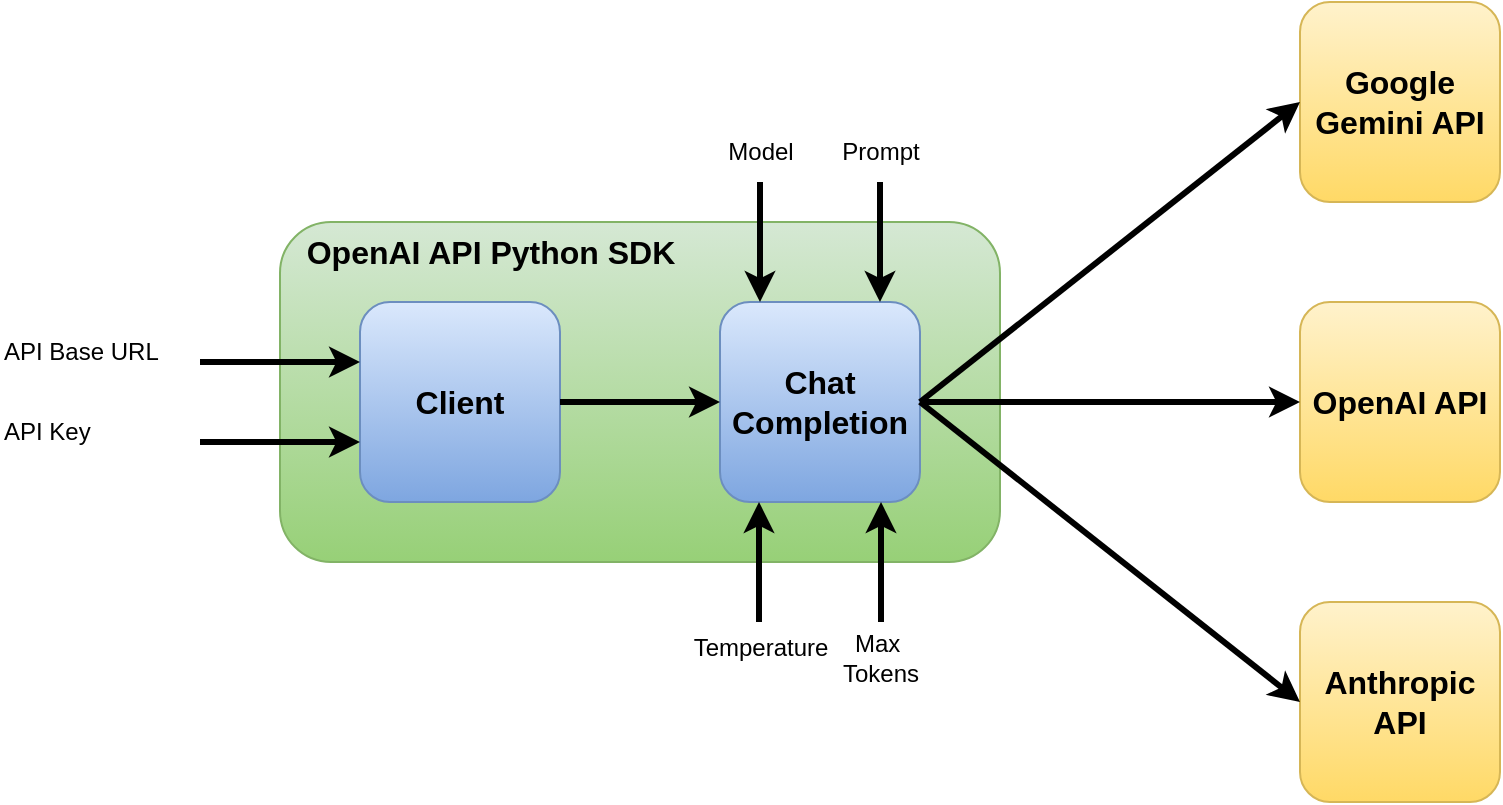 <mxfile version="28.0.6" pages="2">
  <diagram name="02_03" id="4pSnxCywMn2dHEvHKh68">
    <mxGraphModel dx="2066" dy="1219" grid="0" gridSize="10" guides="1" tooltips="1" connect="1" arrows="1" fold="1" page="0" pageScale="1" pageWidth="850" pageHeight="1100" math="0" shadow="0">
      <root>
        <mxCell id="0" />
        <mxCell id="1" parent="0" />
        <mxCell id="ihB--obx9Py-hMWpv6Wk-16" value="" style="rounded=1;whiteSpace=wrap;html=1;fillColor=#d5e8d4;gradientColor=#97d077;strokeColor=#82b366;" vertex="1" parent="1">
          <mxGeometry x="390" y="410" width="360" height="170" as="geometry" />
        </mxCell>
        <mxCell id="ihB--obx9Py-hMWpv6Wk-1" value="&lt;b&gt;&lt;font style=&quot;font-size: 16px;&quot;&gt;Client&lt;/font&gt;&lt;/b&gt;" style="rounded=1;whiteSpace=wrap;html=1;aspect=fixed;fillColor=#dae8fc;gradientColor=#7ea6e0;strokeColor=#6c8ebf;" vertex="1" parent="1">
          <mxGeometry x="430" y="450" width="100" height="100" as="geometry" />
        </mxCell>
        <mxCell id="ihB--obx9Py-hMWpv6Wk-2" value="&lt;b&gt;&lt;font style=&quot;font-size: 16px;&quot;&gt;Chat Completion&lt;/font&gt;&lt;/b&gt;" style="rounded=1;whiteSpace=wrap;html=1;aspect=fixed;fillColor=#dae8fc;gradientColor=#7ea6e0;strokeColor=#6c8ebf;" vertex="1" parent="1">
          <mxGeometry x="610" y="450" width="100" height="100" as="geometry" />
        </mxCell>
        <mxCell id="ihB--obx9Py-hMWpv6Wk-3" value="" style="endArrow=classic;html=1;rounded=0;strokeWidth=3;" edge="1" parent="1">
          <mxGeometry width="50" height="50" relative="1" as="geometry">
            <mxPoint x="350" y="480" as="sourcePoint" />
            <mxPoint x="430" y="480" as="targetPoint" />
          </mxGeometry>
        </mxCell>
        <mxCell id="ihB--obx9Py-hMWpv6Wk-4" value="" style="endArrow=classic;html=1;rounded=0;strokeWidth=3;" edge="1" parent="1">
          <mxGeometry width="50" height="50" relative="1" as="geometry">
            <mxPoint x="350" y="520" as="sourcePoint" />
            <mxPoint x="430" y="520" as="targetPoint" />
          </mxGeometry>
        </mxCell>
        <mxCell id="ihB--obx9Py-hMWpv6Wk-5" value="API Base URL" style="text;html=1;align=left;verticalAlign=middle;resizable=0;points=[];autosize=1;strokeColor=none;fillColor=none;" vertex="1" parent="1">
          <mxGeometry x="250" y="460" width="100" height="30" as="geometry" />
        </mxCell>
        <mxCell id="ihB--obx9Py-hMWpv6Wk-6" value="API Key" style="text;html=1;align=left;verticalAlign=middle;resizable=0;points=[];autosize=1;strokeColor=none;fillColor=none;" vertex="1" parent="1">
          <mxGeometry x="250" y="500" width="70" height="30" as="geometry" />
        </mxCell>
        <mxCell id="ihB--obx9Py-hMWpv6Wk-7" value="" style="endArrow=classic;html=1;rounded=0;strokeWidth=3;" edge="1" parent="1">
          <mxGeometry width="50" height="50" relative="1" as="geometry">
            <mxPoint x="530" y="500" as="sourcePoint" />
            <mxPoint x="610" y="500" as="targetPoint" />
          </mxGeometry>
        </mxCell>
        <mxCell id="ihB--obx9Py-hMWpv6Wk-8" value="" style="endArrow=classic;html=1;rounded=0;strokeWidth=3;" edge="1" parent="1">
          <mxGeometry width="50" height="50" relative="1" as="geometry">
            <mxPoint x="630" y="390" as="sourcePoint" />
            <mxPoint x="630" y="450" as="targetPoint" />
          </mxGeometry>
        </mxCell>
        <mxCell id="ihB--obx9Py-hMWpv6Wk-9" value="Model" style="text;html=1;align=center;verticalAlign=middle;resizable=0;points=[];autosize=1;strokeColor=none;fillColor=none;" vertex="1" parent="1">
          <mxGeometry x="600" y="360" width="60" height="30" as="geometry" />
        </mxCell>
        <mxCell id="ihB--obx9Py-hMWpv6Wk-10" value="" style="endArrow=classic;html=1;rounded=0;strokeWidth=3;" edge="1" parent="1">
          <mxGeometry width="50" height="50" relative="1" as="geometry">
            <mxPoint x="690" y="390" as="sourcePoint" />
            <mxPoint x="690" y="450" as="targetPoint" />
          </mxGeometry>
        </mxCell>
        <mxCell id="ihB--obx9Py-hMWpv6Wk-11" value="Prompt" style="text;html=1;align=center;verticalAlign=middle;resizable=0;points=[];autosize=1;strokeColor=none;fillColor=none;" vertex="1" parent="1">
          <mxGeometry x="660" y="360" width="60" height="30" as="geometry" />
        </mxCell>
        <mxCell id="ihB--obx9Py-hMWpv6Wk-12" value="" style="endArrow=classic;html=1;rounded=0;strokeWidth=3;" edge="1" parent="1">
          <mxGeometry width="50" height="50" relative="1" as="geometry">
            <mxPoint x="690.5" y="610" as="sourcePoint" />
            <mxPoint x="690.5" y="550" as="targetPoint" />
          </mxGeometry>
        </mxCell>
        <mxCell id="ihB--obx9Py-hMWpv6Wk-13" value="" style="endArrow=classic;html=1;rounded=0;strokeWidth=3;" edge="1" parent="1">
          <mxGeometry width="50" height="50" relative="1" as="geometry">
            <mxPoint x="629.5" y="610" as="sourcePoint" />
            <mxPoint x="629.5" y="550" as="targetPoint" />
          </mxGeometry>
        </mxCell>
        <mxCell id="ihB--obx9Py-hMWpv6Wk-14" value="Temperature" style="text;html=1;align=center;verticalAlign=middle;resizable=0;points=[];autosize=1;strokeColor=none;fillColor=none;" vertex="1" parent="1">
          <mxGeometry x="585" y="608" width="90" height="30" as="geometry" />
        </mxCell>
        <mxCell id="ihB--obx9Py-hMWpv6Wk-15" value="Max&amp;nbsp;&lt;div&gt;Tokens&lt;/div&gt;" style="text;html=1;align=center;verticalAlign=middle;resizable=0;points=[];autosize=1;strokeColor=none;fillColor=none;" vertex="1" parent="1">
          <mxGeometry x="660" y="608" width="60" height="40" as="geometry" />
        </mxCell>
        <mxCell id="ihB--obx9Py-hMWpv6Wk-17" value="&lt;b&gt;&lt;font style=&quot;font-size: 16px;&quot;&gt;OpenAI API Python SDK&lt;/font&gt;&lt;/b&gt;" style="text;html=1;align=center;verticalAlign=middle;resizable=0;points=[];autosize=1;strokeColor=none;fillColor=none;" vertex="1" parent="1">
          <mxGeometry x="390" y="410" width="210" height="30" as="geometry" />
        </mxCell>
        <mxCell id="ihB--obx9Py-hMWpv6Wk-19" value="&lt;span style=&quot;font-size: 16px;&quot;&gt;&lt;b&gt;Google Gemini API&lt;/b&gt;&lt;/span&gt;" style="rounded=1;whiteSpace=wrap;html=1;aspect=fixed;fillColor=#fff2cc;gradientColor=#ffd966;strokeColor=#d6b656;" vertex="1" parent="1">
          <mxGeometry x="900" y="300" width="100" height="100" as="geometry" />
        </mxCell>
        <mxCell id="ihB--obx9Py-hMWpv6Wk-20" value="&lt;b&gt;&lt;font style=&quot;font-size: 16px;&quot;&gt;OpenAI API&lt;/font&gt;&lt;/b&gt;" style="rounded=1;whiteSpace=wrap;html=1;aspect=fixed;fillColor=#fff2cc;gradientColor=#ffd966;strokeColor=#d6b656;" vertex="1" parent="1">
          <mxGeometry x="900" y="450" width="100" height="100" as="geometry" />
        </mxCell>
        <mxCell id="ihB--obx9Py-hMWpv6Wk-21" value="&lt;b&gt;&lt;font style=&quot;font-size: 16px;&quot;&gt;Anthropic API&lt;/font&gt;&lt;/b&gt;" style="rounded=1;whiteSpace=wrap;html=1;aspect=fixed;fillColor=#fff2cc;gradientColor=#ffd966;strokeColor=#d6b656;" vertex="1" parent="1">
          <mxGeometry x="900" y="600" width="100" height="100" as="geometry" />
        </mxCell>
        <mxCell id="ihB--obx9Py-hMWpv6Wk-22" value="" style="endArrow=classic;html=1;rounded=0;strokeWidth=3;entryX=0;entryY=0.5;entryDx=0;entryDy=0;" edge="1" parent="1" target="ihB--obx9Py-hMWpv6Wk-19">
          <mxGeometry width="50" height="50" relative="1" as="geometry">
            <mxPoint x="710" y="500" as="sourcePoint" />
            <mxPoint x="790" y="500" as="targetPoint" />
          </mxGeometry>
        </mxCell>
        <mxCell id="ihB--obx9Py-hMWpv6Wk-23" value="" style="endArrow=classic;html=1;rounded=0;strokeWidth=3;entryX=0;entryY=0.5;entryDx=0;entryDy=0;" edge="1" parent="1" target="ihB--obx9Py-hMWpv6Wk-20">
          <mxGeometry width="50" height="50" relative="1" as="geometry">
            <mxPoint x="710" y="500" as="sourcePoint" />
            <mxPoint x="790" y="500" as="targetPoint" />
          </mxGeometry>
        </mxCell>
        <mxCell id="ihB--obx9Py-hMWpv6Wk-24" value="" style="endArrow=classic;html=1;rounded=0;strokeWidth=3;exitX=1;exitY=0.5;exitDx=0;exitDy=0;entryX=0;entryY=0.5;entryDx=0;entryDy=0;" edge="1" parent="1" source="ihB--obx9Py-hMWpv6Wk-2" target="ihB--obx9Py-hMWpv6Wk-21">
          <mxGeometry width="50" height="50" relative="1" as="geometry">
            <mxPoint x="720" y="530" as="sourcePoint" />
            <mxPoint x="800" y="530" as="targetPoint" />
          </mxGeometry>
        </mxCell>
      </root>
    </mxGraphModel>
  </diagram>
  <diagram id="SuaaZiuAP9bTMPvZqUeV" name="02_04">
    <mxGraphModel dx="1666" dy="1219" grid="0" gridSize="10" guides="1" tooltips="1" connect="1" arrows="1" fold="1" page="0" pageScale="1" pageWidth="850" pageHeight="1100" math="0" shadow="0">
      <root>
        <mxCell id="0" />
        <mxCell id="1" parent="0" />
        <mxCell id="QxcvhHdR76buA8xLcUoW-2" value="" style="group;sketch=1;curveFitting=1;jiggle=2;" vertex="1" connectable="0" parent="1">
          <mxGeometry x="933" y="43" width="297" height="237.74" as="geometry" />
        </mxCell>
        <mxCell id="QxcvhHdR76buA8xLcUoW-3" value="&lt;font style=&quot;font-size: 17px;&quot;&gt;&lt;b&gt;Python&amp;nbsp;&lt;/b&gt;&lt;b&gt;Containerized Environment&lt;/b&gt;&lt;/font&gt;" style="text;html=1;align=left;verticalAlign=middle;whiteSpace=wrap;rounded=0;" vertex="1" parent="QxcvhHdR76buA8xLcUoW-2">
          <mxGeometry width="297" height="22.26" as="geometry" />
        </mxCell>
        <mxCell id="QxcvhHdR76buA8xLcUoW-4" value="" style="group" vertex="1" connectable="0" parent="QxcvhHdR76buA8xLcUoW-2">
          <mxGeometry y="29.998" width="250.0" height="207.742" as="geometry" />
        </mxCell>
        <mxCell id="QxcvhHdR76buA8xLcUoW-5" value="" style="rounded=1;whiteSpace=wrap;html=1;sketch=1;curveFitting=1;jiggle=2;shadow=1;fillColor=#d5e8d4;gradientColor=#97d077;strokeColor=#82b366;" vertex="1" parent="QxcvhHdR76buA8xLcUoW-4">
          <mxGeometry width="250.0" height="207.742" as="geometry" />
        </mxCell>
        <mxCell id="QxcvhHdR76buA8xLcUoW-8" value="" style="aspect=fixed;pointerEvents=1;shadow=0;dashed=0;html=1;strokeColor=none;labelPosition=center;verticalLabelPosition=bottom;verticalAlign=top;align=center;fillColor=#00188D;shape=mxgraph.azure.script_file;" vertex="1" parent="QxcvhHdR76buA8xLcUoW-4">
          <mxGeometry x="99.996" y="35.002" width="50" height="53.19" as="geometry" />
        </mxCell>
        <mxCell id="QxcvhHdR76buA8xLcUoW-9" value="" style="aspect=fixed;pointerEvents=1;shadow=0;dashed=0;html=1;strokeColor=none;labelPosition=center;verticalLabelPosition=bottom;verticalAlign=top;align=center;fillColor=#00188D;shape=mxgraph.azure.script_file;" vertex="1" parent="QxcvhHdR76buA8xLcUoW-4">
          <mxGeometry x="100" y="126.002" width="50" height="53.19" as="geometry" />
        </mxCell>
        <mxCell id="QxcvhHdR76buA8xLcUoW-10" value="" style="group" vertex="1" connectable="0" parent="1">
          <mxGeometry x="933" y="363" width="270" height="237.74" as="geometry" />
        </mxCell>
        <mxCell id="QxcvhHdR76buA8xLcUoW-11" value="&lt;font style=&quot;font-size: 17px;&quot;&gt;&lt;b&gt;Python Virtual Environment&lt;/b&gt;&lt;/font&gt;" style="text;html=1;align=left;verticalAlign=middle;whiteSpace=wrap;rounded=0;" vertex="1" parent="QxcvhHdR76buA8xLcUoW-10">
          <mxGeometry width="270" height="22.26" as="geometry" />
        </mxCell>
        <mxCell id="QxcvhHdR76buA8xLcUoW-12" value="" style="group" vertex="1" connectable="0" parent="QxcvhHdR76buA8xLcUoW-10">
          <mxGeometry y="29.998" width="250.0" height="207.742" as="geometry" />
        </mxCell>
        <mxCell id="QxcvhHdR76buA8xLcUoW-13" value="&lt;span style=&quot;color: rgba(0, 0, 0, 0); font-family: monospace; font-size: 0px; text-align: start; text-wrap-mode: nowrap;&quot;&gt;%3CmxGraphModel%3E%3Croot%3E%3CmxCell%20id%3D%220%22%2F%3E%3CmxCell%20id%3D%221%22%20parent%3D%220%22%2F%3E%3CmxCell%20id%3D%222%22%20value%3D%22%22%20style%3D%22aspect%3Dfixed%3BpointerEvents%3D1%3Bshadow%3D0%3Bdashed%3D0%3Bhtml%3D1%3BstrokeColor%3Dnone%3BlabelPosition%3Dcenter%3BverticalLabelPosition%3Dbottom%3BverticalAlign%3Dtop%3Balign%3Dcenter%3BfillColor%3D%2300188D%3Bshape%3Dmxgraph.azure.script_file%3B%22%20vertex%3D%221%22%20parent%3D%221%22%3E%3CmxGeometry%20x%3D%22559.996%22%20y%3D%22287.27%22%20width%3D%2250%22%20height%3D%2253.19%22%20as%3D%22geometry%22%2F%3E%3C%2FmxCell%3E%3C%2Froot%3E%3C%2FmxGraphModel%3E&lt;/span&gt;" style="rounded=1;whiteSpace=wrap;html=1;sketch=1;curveFitting=1;jiggle=2;shadow=1;fillColor=#e6d0de;gradientColor=#d5739d;strokeColor=#996185;" vertex="1" parent="QxcvhHdR76buA8xLcUoW-12">
          <mxGeometry width="250.0" height="207.742" as="geometry" />
        </mxCell>
        <mxCell id="QxcvhHdR76buA8xLcUoW-15" value="" style="aspect=fixed;pointerEvents=1;shadow=0;dashed=0;html=1;strokeColor=none;labelPosition=center;verticalLabelPosition=bottom;verticalAlign=top;align=center;fillColor=#00188D;shape=mxgraph.azure.script_file;" vertex="1" parent="QxcvhHdR76buA8xLcUoW-12">
          <mxGeometry x="100" y="40.002" width="50" height="53.19" as="geometry" />
        </mxCell>
        <mxCell id="QxcvhHdR76buA8xLcUoW-16" value="" style="aspect=fixed;pointerEvents=1;shadow=0;dashed=0;html=1;strokeColor=none;labelPosition=center;verticalLabelPosition=bottom;verticalAlign=top;align=center;fillColor=#00188D;shape=mxgraph.azure.script_file;" vertex="1" parent="QxcvhHdR76buA8xLcUoW-12">
          <mxGeometry x="100" y="120.002" width="50" height="53.19" as="geometry" />
        </mxCell>
        <mxCell id="QxcvhHdR76buA8xLcUoW-17" value="" style="group" vertex="1" connectable="0" parent="1">
          <mxGeometry x="523" y="123" width="270" height="390" as="geometry" />
        </mxCell>
        <mxCell id="QxcvhHdR76buA8xLcUoW-18" value="&lt;font style=&quot;font-size: 17px;&quot;&gt;&lt;b&gt;Docker Model Runner Server&lt;/b&gt;&lt;/font&gt;" style="text;html=1;align=left;verticalAlign=middle;whiteSpace=wrap;rounded=0;" vertex="1" parent="QxcvhHdR76buA8xLcUoW-17">
          <mxGeometry width="270" height="22.26" as="geometry" />
        </mxCell>
        <mxCell id="QxcvhHdR76buA8xLcUoW-19" value="" style="group" vertex="1" connectable="0" parent="QxcvhHdR76buA8xLcUoW-17">
          <mxGeometry y="30" width="250" height="360" as="geometry" />
        </mxCell>
        <mxCell id="QxcvhHdR76buA8xLcUoW-20" value="" style="rounded=1;whiteSpace=wrap;html=1;sketch=1;curveFitting=1;jiggle=2;fillColor=#dae8fc;gradientColor=#7ea6e0;strokeColor=#6c8ebf;" vertex="1" parent="QxcvhHdR76buA8xLcUoW-19">
          <mxGeometry width="250" height="360" as="geometry" />
        </mxCell>
        <mxCell id="QxcvhHdR76buA8xLcUoW-21" value="Phi-3-mini" style="rounded=1;whiteSpace=wrap;html=1;sketch=1;curveFitting=1;jiggle=2;" vertex="1" parent="QxcvhHdR76buA8xLcUoW-19">
          <mxGeometry x="90" y="270" width="70" height="60" as="geometry" />
        </mxCell>
        <mxCell id="QxcvhHdR76buA8xLcUoW-22" value="GPT-OSS&amp;nbsp;" style="rounded=1;whiteSpace=wrap;html=1;sketch=1;curveFitting=1;jiggle=2;" vertex="1" parent="QxcvhHdR76buA8xLcUoW-19">
          <mxGeometry x="90" y="190" width="70" height="60" as="geometry" />
        </mxCell>
        <mxCell id="QxcvhHdR76buA8xLcUoW-23" value="Gemma 3n" style="rounded=1;whiteSpace=wrap;html=1;sketch=1;curveFitting=1;jiggle=2;" vertex="1" parent="QxcvhHdR76buA8xLcUoW-19">
          <mxGeometry x="90" y="110" width="70" height="60" as="geometry" />
        </mxCell>
        <mxCell id="QxcvhHdR76buA8xLcUoW-28" value="" style="group;sketch=1;curveFitting=1;jiggle=2;" vertex="1" connectable="0" parent="QxcvhHdR76buA8xLcUoW-19">
          <mxGeometry x="90" y="30" width="70" height="60" as="geometry" />
        </mxCell>
        <mxCell id="QxcvhHdR76buA8xLcUoW-29" value="Llama 3.2" style="rounded=1;whiteSpace=wrap;html=1;sketch=1;curveFitting=1;jiggle=2;" vertex="1" parent="QxcvhHdR76buA8xLcUoW-28">
          <mxGeometry width="70" height="60" as="geometry" />
        </mxCell>
        <mxCell id="QxcvhHdR76buA8xLcUoW-31" style="edgeStyle=orthogonalEdgeStyle;rounded=0;orthogonalLoop=1;jettySize=auto;html=1;exitX=1;exitY=0.5;exitDx=0;exitDy=0;entryX=0;entryY=0.5;entryDx=0;entryDy=0;entryPerimeter=0;curved=1;strokeWidth=2;sketch=1;curveFitting=1;jiggle=2;startArrow=classic;startFill=1;" edge="1" parent="1" source="QxcvhHdR76buA8xLcUoW-29" target="QxcvhHdR76buA8xLcUoW-8">
          <mxGeometry relative="1" as="geometry" />
        </mxCell>
        <mxCell id="QxcvhHdR76buA8xLcUoW-32" style="edgeStyle=orthogonalEdgeStyle;rounded=0;orthogonalLoop=1;jettySize=auto;html=1;exitX=1;exitY=0.5;exitDx=0;exitDy=0;entryX=0;entryY=0.5;entryDx=0;entryDy=0;entryPerimeter=0;curved=1;sketch=1;curveFitting=1;jiggle=2;strokeWidth=2;startArrow=classic;startFill=1;" edge="1" parent="1" source="QxcvhHdR76buA8xLcUoW-23" target="QxcvhHdR76buA8xLcUoW-15">
          <mxGeometry relative="1" as="geometry" />
        </mxCell>
        <mxCell id="QxcvhHdR76buA8xLcUoW-33" style="edgeStyle=orthogonalEdgeStyle;rounded=0;orthogonalLoop=1;jettySize=auto;html=1;exitX=1;exitY=0.5;exitDx=0;exitDy=0;entryX=0;entryY=0.5;entryDx=0;entryDy=0;entryPerimeter=0;curved=1;strokeWidth=2;sketch=1;curveFitting=1;jiggle=2;startArrow=classic;startFill=1;" edge="1" parent="1" source="QxcvhHdR76buA8xLcUoW-22" target="QxcvhHdR76buA8xLcUoW-9">
          <mxGeometry relative="1" as="geometry" />
        </mxCell>
        <mxCell id="QxcvhHdR76buA8xLcUoW-34" style="edgeStyle=orthogonalEdgeStyle;rounded=0;orthogonalLoop=1;jettySize=auto;html=1;exitX=1;exitY=0.5;exitDx=0;exitDy=0;entryX=0;entryY=0.5;entryDx=0;entryDy=0;entryPerimeter=0;curved=1;strokeWidth=2;sketch=1;curveFitting=1;jiggle=2;startArrow=classic;startFill=1;" edge="1" parent="1" source="QxcvhHdR76buA8xLcUoW-21" target="QxcvhHdR76buA8xLcUoW-16">
          <mxGeometry relative="1" as="geometry" />
        </mxCell>
      </root>
    </mxGraphModel>
  </diagram>
</mxfile>
